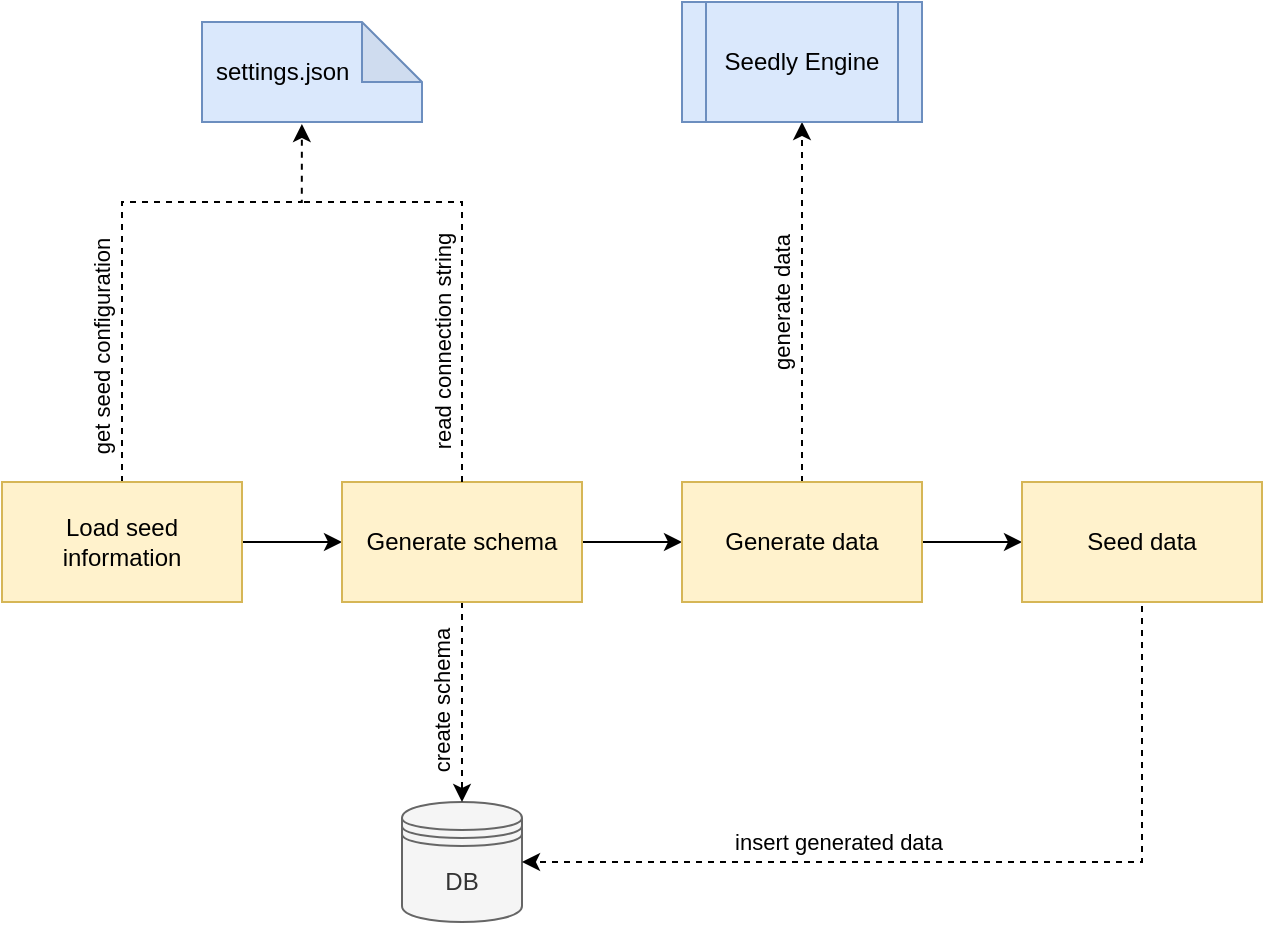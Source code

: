 <mxfile version="24.7.17">
  <diagram name="Page-1" id="TP6hWI6JRMsZtVJN5mkv">
    <mxGraphModel dx="560" dy="321" grid="1" gridSize="10" guides="1" tooltips="1" connect="1" arrows="1" fold="1" page="1" pageScale="1" pageWidth="850" pageHeight="1100" math="0" shadow="0">
      <root>
        <mxCell id="0" />
        <mxCell id="1" parent="0" />
        <mxCell id="f04tPwx1q8W1xNw42oUn-1" value="DB" style="shape=datastore;whiteSpace=wrap;html=1;fillColor=#f5f5f5;fontColor=#333333;strokeColor=#666666;" parent="1" vertex="1">
          <mxGeometry x="500" y="410" width="60" height="60" as="geometry" />
        </mxCell>
        <mxCell id="f04tPwx1q8W1xNw42oUn-6" value="" style="edgeStyle=orthogonalEdgeStyle;rounded=0;orthogonalLoop=1;jettySize=auto;html=1;" parent="1" source="f04tPwx1q8W1xNw42oUn-3" target="f04tPwx1q8W1xNw42oUn-5" edge="1">
          <mxGeometry relative="1" as="geometry" />
        </mxCell>
        <mxCell id="sORA9uI68NhntdBpqLr5-1" style="edgeStyle=orthogonalEdgeStyle;rounded=0;orthogonalLoop=1;jettySize=auto;html=1;dashed=1;entryX=0.454;entryY=1.02;entryDx=0;entryDy=0;entryPerimeter=0;" edge="1" parent="1" target="f04tPwx1q8W1xNw42oUn-14">
          <mxGeometry relative="1" as="geometry">
            <mxPoint x="440" y="70" as="targetPoint" />
            <mxPoint x="360" y="250" as="sourcePoint" />
            <Array as="points">
              <mxPoint x="360" y="110" />
              <mxPoint x="450" y="110" />
            </Array>
          </mxGeometry>
        </mxCell>
        <mxCell id="sORA9uI68NhntdBpqLr5-2" value="get seed configuration" style="edgeLabel;html=1;align=center;verticalAlign=middle;resizable=0;points=[];rotation=-90;" vertex="1" connectable="0" parent="sORA9uI68NhntdBpqLr5-1">
          <mxGeometry x="-0.631" y="3" relative="1" as="geometry">
            <mxPoint x="-7" y="-18" as="offset" />
          </mxGeometry>
        </mxCell>
        <mxCell id="f04tPwx1q8W1xNw42oUn-3" value="Load seed information" style="whiteSpace=wrap;html=1;rounded=0;fillColor=#fff2cc;strokeColor=#d6b656;" parent="1" vertex="1">
          <mxGeometry x="300" y="250" width="120" height="60" as="geometry" />
        </mxCell>
        <mxCell id="f04tPwx1q8W1xNw42oUn-11" value="" style="edgeStyle=orthogonalEdgeStyle;rounded=0;orthogonalLoop=1;jettySize=auto;html=1;" parent="1" source="f04tPwx1q8W1xNw42oUn-5" target="f04tPwx1q8W1xNw42oUn-10" edge="1">
          <mxGeometry relative="1" as="geometry" />
        </mxCell>
        <mxCell id="f04tPwx1q8W1xNw42oUn-18" style="edgeStyle=orthogonalEdgeStyle;rounded=0;orthogonalLoop=1;jettySize=auto;html=1;dashed=1;" parent="1" source="f04tPwx1q8W1xNw42oUn-5" target="f04tPwx1q8W1xNw42oUn-1" edge="1">
          <mxGeometry relative="1" as="geometry" />
        </mxCell>
        <mxCell id="f04tPwx1q8W1xNw42oUn-20" value="create schema" style="edgeLabel;html=1;align=center;verticalAlign=middle;resizable=0;points=[];rotation=-90;" parent="f04tPwx1q8W1xNw42oUn-18" vertex="1" connectable="0">
          <mxGeometry x="-0.087" relative="1" as="geometry">
            <mxPoint x="-10" y="4" as="offset" />
          </mxGeometry>
        </mxCell>
        <mxCell id="f04tPwx1q8W1xNw42oUn-5" value="Generate schema" style="whiteSpace=wrap;html=1;rounded=0;fillColor=#fff2cc;strokeColor=#d6b656;" parent="1" vertex="1">
          <mxGeometry x="470" y="250" width="120" height="60" as="geometry" />
        </mxCell>
        <mxCell id="f04tPwx1q8W1xNw42oUn-25" style="edgeStyle=orthogonalEdgeStyle;rounded=0;orthogonalLoop=1;jettySize=auto;html=1;dashed=1;entryX=0.5;entryY=1;entryDx=0;entryDy=0;" parent="1" source="f04tPwx1q8W1xNw42oUn-10" target="f04tPwx1q8W1xNw42oUn-33" edge="1">
          <mxGeometry relative="1" as="geometry">
            <mxPoint x="700.0" y="90" as="targetPoint" />
          </mxGeometry>
        </mxCell>
        <mxCell id="f04tPwx1q8W1xNw42oUn-26" value="generate data" style="edgeLabel;html=1;align=center;verticalAlign=middle;resizable=0;points=[];rotation=-90;" parent="f04tPwx1q8W1xNw42oUn-25" vertex="1" connectable="0">
          <mxGeometry x="0.094" y="-3" relative="1" as="geometry">
            <mxPoint x="-13" y="9" as="offset" />
          </mxGeometry>
        </mxCell>
        <mxCell id="f04tPwx1q8W1xNw42oUn-29" value="" style="edgeStyle=orthogonalEdgeStyle;rounded=0;orthogonalLoop=1;jettySize=auto;html=1;" parent="1" source="f04tPwx1q8W1xNw42oUn-10" target="f04tPwx1q8W1xNw42oUn-28" edge="1">
          <mxGeometry relative="1" as="geometry" />
        </mxCell>
        <mxCell id="f04tPwx1q8W1xNw42oUn-10" value="Generate data" style="whiteSpace=wrap;html=1;rounded=0;fillColor=#fff2cc;strokeColor=#d6b656;" parent="1" vertex="1">
          <mxGeometry x="640" y="250" width="120" height="60" as="geometry" />
        </mxCell>
        <mxCell id="f04tPwx1q8W1xNw42oUn-14" value="settings.json" style="shape=note;whiteSpace=wrap;html=1;backgroundOutline=1;darkOpacity=0.05;fillColor=#dae8fc;strokeColor=#6c8ebf;align=left;spacingLeft=5;" parent="1" vertex="1">
          <mxGeometry x="400" y="20" width="110" height="50" as="geometry" />
        </mxCell>
        <mxCell id="f04tPwx1q8W1xNw42oUn-30" style="edgeStyle=orthogonalEdgeStyle;rounded=0;orthogonalLoop=1;jettySize=auto;html=1;dashed=1;entryX=1;entryY=0.5;entryDx=0;entryDy=0;" parent="1" target="f04tPwx1q8W1xNw42oUn-1" edge="1">
          <mxGeometry relative="1" as="geometry">
            <mxPoint x="870" y="312" as="sourcePoint" />
            <mxPoint x="560" y="504" as="targetPoint" />
            <Array as="points">
              <mxPoint x="870" y="440" />
            </Array>
          </mxGeometry>
        </mxCell>
        <mxCell id="f04tPwx1q8W1xNw42oUn-31" value="insert generated data" style="edgeLabel;html=1;align=center;verticalAlign=middle;resizable=0;points=[];" parent="f04tPwx1q8W1xNw42oUn-30" vertex="1" connectable="0">
          <mxGeometry x="0.284" y="-2" relative="1" as="geometry">
            <mxPoint x="1" y="-8" as="offset" />
          </mxGeometry>
        </mxCell>
        <mxCell id="f04tPwx1q8W1xNw42oUn-28" value="Seed data" style="whiteSpace=wrap;html=1;rounded=0;fillColor=#fff2cc;strokeColor=#d6b656;" parent="1" vertex="1">
          <mxGeometry x="810" y="250" width="120" height="60" as="geometry" />
        </mxCell>
        <mxCell id="f04tPwx1q8W1xNw42oUn-33" value="Seedly Engine" style="shape=process;whiteSpace=wrap;html=1;backgroundOutline=1;fillColor=#dae8fc;strokeColor=#6c8ebf;" parent="1" vertex="1">
          <mxGeometry x="640" y="10" width="120" height="60" as="geometry" />
        </mxCell>
        <mxCell id="sORA9uI68NhntdBpqLr5-3" value="" style="endArrow=none;dashed=1;html=1;rounded=0;exitX=0.5;exitY=0;exitDx=0;exitDy=0;" edge="1" parent="1" source="f04tPwx1q8W1xNw42oUn-5">
          <mxGeometry width="50" height="50" relative="1" as="geometry">
            <mxPoint x="510" y="240" as="sourcePoint" />
            <mxPoint x="450" y="110" as="targetPoint" />
            <Array as="points">
              <mxPoint x="530" y="110" />
            </Array>
          </mxGeometry>
        </mxCell>
        <mxCell id="sORA9uI68NhntdBpqLr5-5" value="read connection string" style="edgeLabel;html=1;align=center;verticalAlign=middle;resizable=0;points=[];rotation=-90;" vertex="1" connectable="0" parent="1">
          <mxGeometry x="520" y="179.999" as="geometry" />
        </mxCell>
      </root>
    </mxGraphModel>
  </diagram>
</mxfile>
